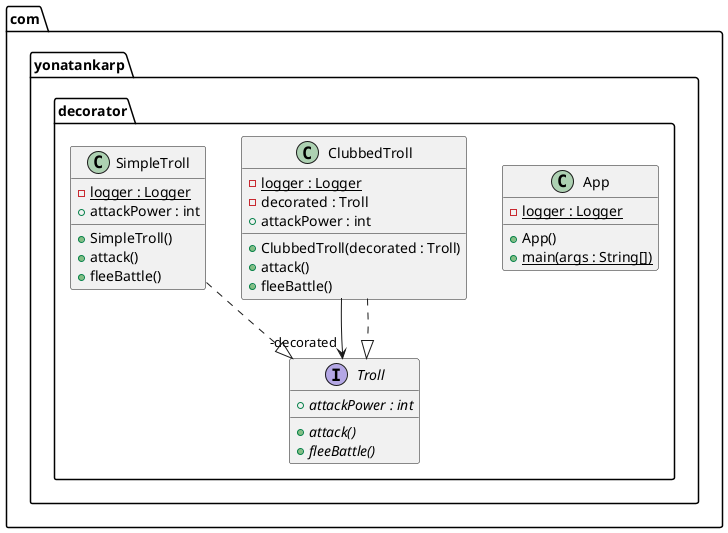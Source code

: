 @startuml
package com.yonatankarp.decorator {
  class App {
    - logger : Logger {static}
    + App()
    + main(args : String[]) {static}
  }
  class ClubbedTroll {
    - logger : Logger {static}
    - decorated : Troll
    + ClubbedTroll(decorated : Troll)
    + attack()
    + fleeBattle()
    + attackPower : int
  }
  class SimpleTroll {
    - logger : Logger {static}
    + SimpleTroll()
    + attack()
    + fleeBattle()
    + attackPower : int
  }
  interface Troll {
    + attack() {abstract}
    + fleeBattle() {abstract}
    + attackPower : int {abstract}
  }
}
ClubbedTroll -->  "-decorated" Troll
ClubbedTroll ..|> Troll
SimpleTroll ..|> Troll
@enduml
